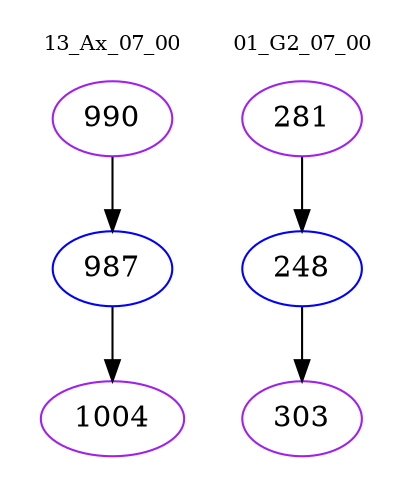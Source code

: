 digraph{
subgraph cluster_0 {
color = white
label = "13_Ax_07_00";
fontsize=10;
T0_990 [label="990", color="purple"]
T0_990 -> T0_987 [color="black"]
T0_987 [label="987", color="blue"]
T0_987 -> T0_1004 [color="black"]
T0_1004 [label="1004", color="purple"]
}
subgraph cluster_1 {
color = white
label = "01_G2_07_00";
fontsize=10;
T1_281 [label="281", color="purple"]
T1_281 -> T1_248 [color="black"]
T1_248 [label="248", color="blue"]
T1_248 -> T1_303 [color="black"]
T1_303 [label="303", color="purple"]
}
}
